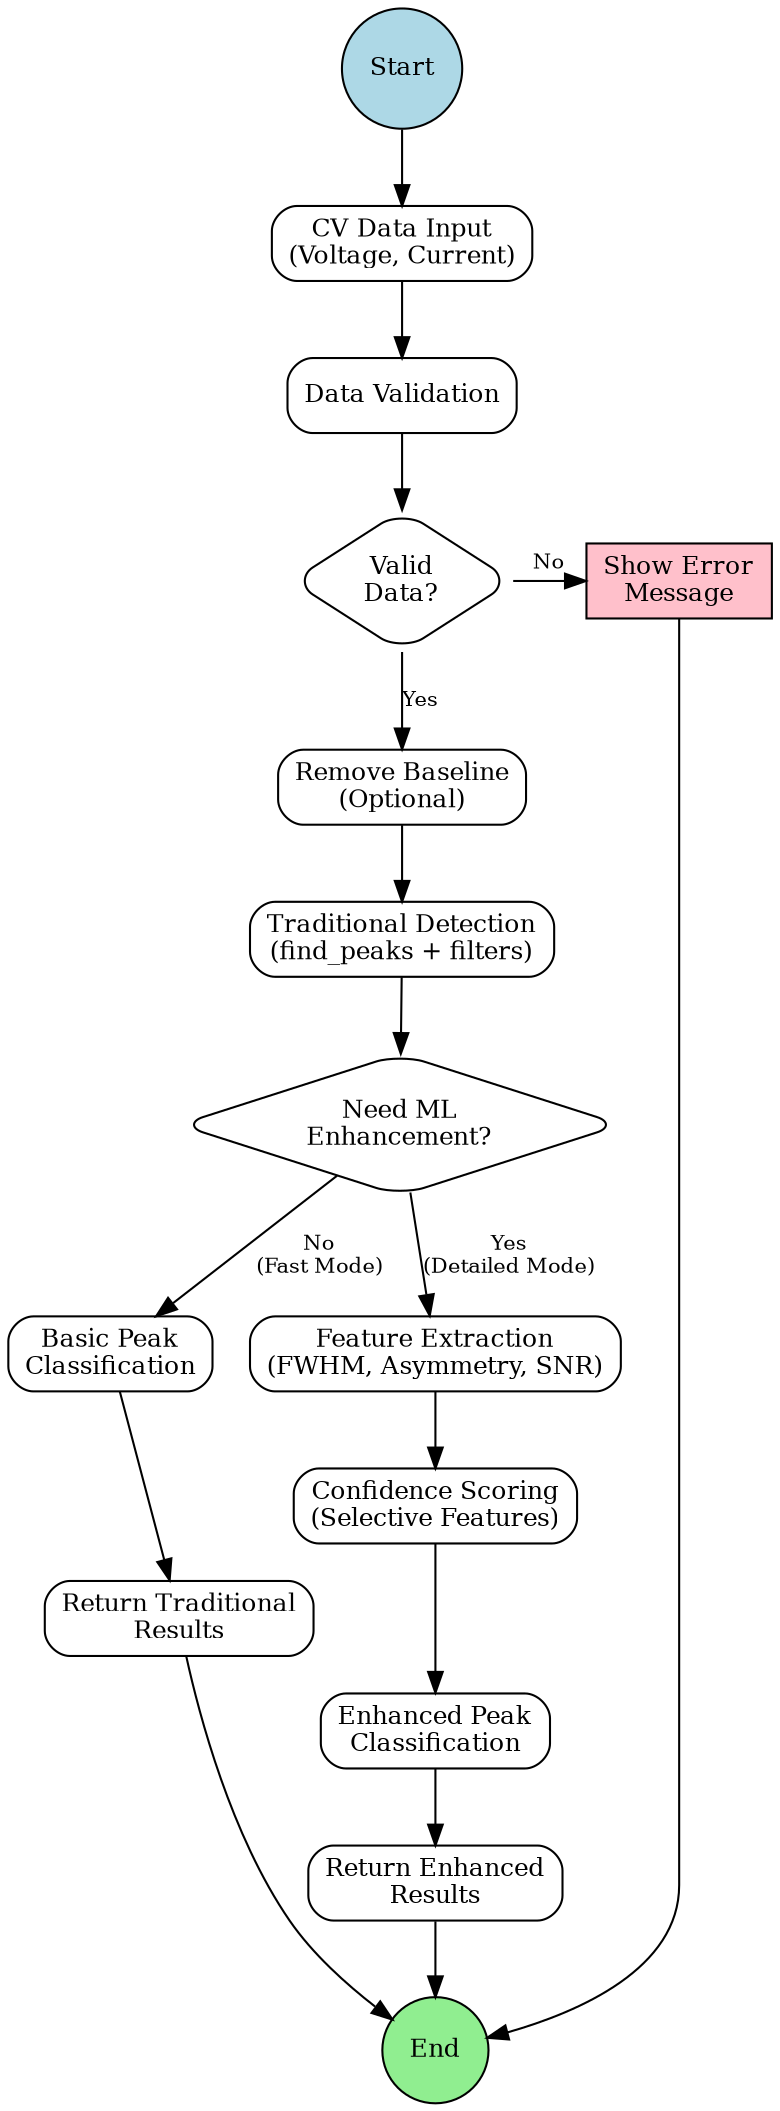 digraph HybridCV {
    rankdir=TB;
    node [shape=box, style=rounded, fontsize=12];
    edge [fontsize=10];
    
    // Start node
    start [shape=circle, label="Start", style=filled, fillcolor=lightblue];
    
    // Input validation
    input [label="CV Data Input\n(Voltage, Current)"];
    validate [label="Data Validation"];
    
    // Decision point
    valid [shape=diamond, label="Valid\nData?"];
    error [label="Show Error\nMessage", style=filled, fillcolor=pink];
    
    // Hybrid processing steps
    baseline [label="Remove Baseline\n(Optional)"];
    traditional [label="Traditional Detection\n(find_peaks + filters)"];
    
    // Decision for enhancement
    enhance [shape=diamond, label="Need ML\nEnhancement?"];
    
    // Traditional path
    basic_classify [label="Basic Peak\nClassification"];
    basic_results [label="Return Traditional\nResults"];
    
    // Enhanced path
    feature_extract [label="Feature Extraction\n(FWHM, Asymmetry, SNR)"];
    confidence [label="Confidence Scoring\n(Selective Features)"];
    ml_classify [label="Enhanced Peak\nClassification"];
    enhanced_results [label="Return Enhanced\nResults"];
    
    // End
    end [shape=circle, label="End", style=filled, fillcolor=lightgreen];
    
    // Connections
    start -> input;
    input -> validate;
    validate -> valid;
    valid -> baseline [label="Yes"];
    valid -> error [label="No"];
    error -> end;
    
    baseline -> traditional;
    traditional -> enhance;
    
    // Traditional path
    enhance -> basic_classify [label="No\n(Fast Mode)"];
    basic_classify -> basic_results;
    basic_results -> end;
    
    // Enhanced path  
    enhance -> feature_extract [label="Yes\n(Detailed Mode)"];
    feature_extract -> confidence;
    confidence -> ml_classify;
    ml_classify -> enhanced_results;
    enhanced_results -> end;
    
    // Styling
    {rank=same; valid; error;}
    {rank=same; basic_classify; feature_extract;}
}
